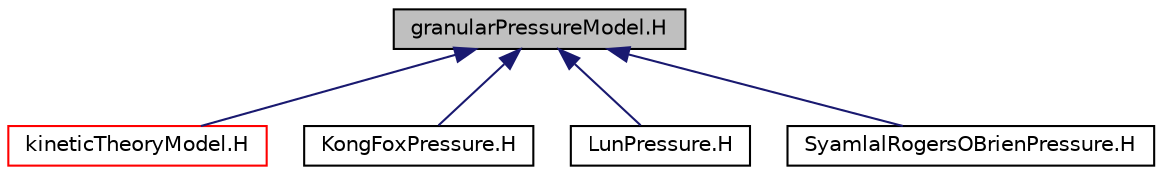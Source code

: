 digraph "granularPressureModel.H"
{
  bgcolor="transparent";
  edge [fontname="Helvetica",fontsize="10",labelfontname="Helvetica",labelfontsize="10"];
  node [fontname="Helvetica",fontsize="10",shape=record];
  Node5 [label="granularPressureModel.H",height=0.2,width=0.4,color="black", fillcolor="grey75", style="filled", fontcolor="black"];
  Node5 -> Node6 [dir="back",color="midnightblue",fontsize="10",style="solid",fontname="Helvetica"];
  Node6 [label="kineticTheoryModel.H",height=0.2,width=0.4,color="red",URL="$a01403.html"];
  Node5 -> Node11 [dir="back",color="midnightblue",fontsize="10",style="solid",fontname="Helvetica"];
  Node11 [label="KongFoxPressure.H",height=0.2,width=0.4,color="black",URL="$a01487.html"];
  Node5 -> Node12 [dir="back",color="midnightblue",fontsize="10",style="solid",fontname="Helvetica"];
  Node12 [label="LunPressure.H",height=0.2,width=0.4,color="black",URL="$a01493.html"];
  Node5 -> Node13 [dir="back",color="midnightblue",fontsize="10",style="solid",fontname="Helvetica"];
  Node13 [label="SyamlalRogersOBrienPressure.H",height=0.2,width=0.4,color="black",URL="$a01499.html"];
}
